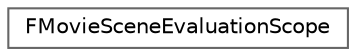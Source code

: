 digraph "Graphical Class Hierarchy"
{
 // INTERACTIVE_SVG=YES
 // LATEX_PDF_SIZE
  bgcolor="transparent";
  edge [fontname=Helvetica,fontsize=10,labelfontname=Helvetica,labelfontsize=10];
  node [fontname=Helvetica,fontsize=10,shape=box,height=0.2,width=0.4];
  rankdir="LR";
  Node0 [id="Node000000",label="FMovieSceneEvaluationScope",height=0.2,width=0.4,color="grey40", fillcolor="white", style="filled",URL="$dc/d34/structFMovieSceneEvaluationScope.html",tooltip=" "];
}
